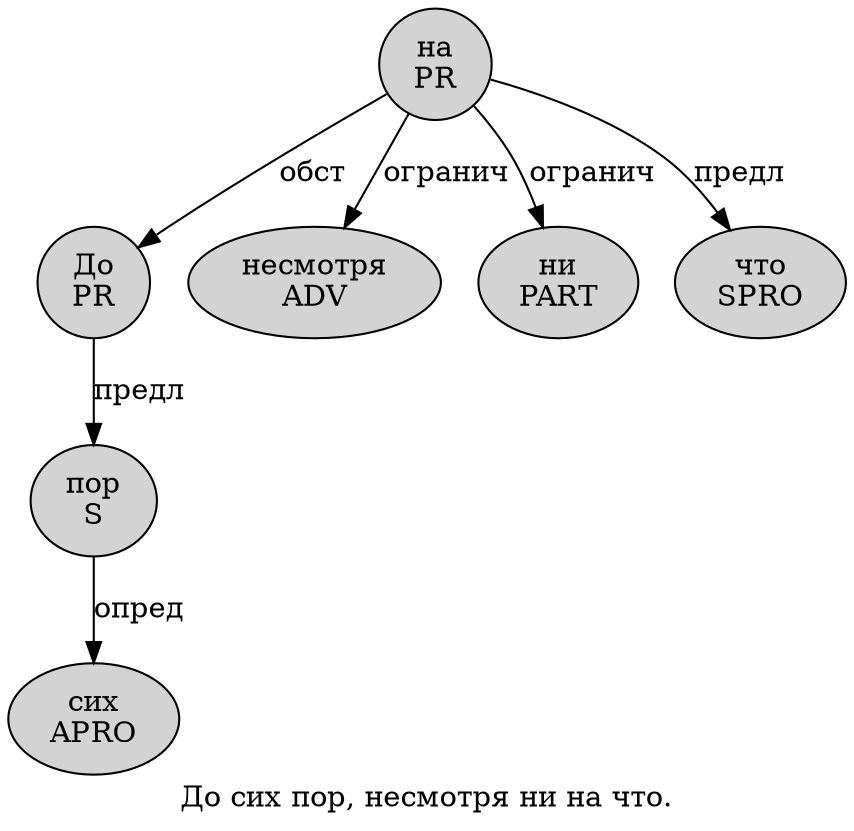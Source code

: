 digraph SENTENCE_391 {
	graph [label="До сих пор, несмотря ни на что."]
	node [style=filled]
		0 [label="До
PR" color="" fillcolor=lightgray penwidth=1 shape=ellipse]
		1 [label="сих
APRO" color="" fillcolor=lightgray penwidth=1 shape=ellipse]
		2 [label="пор
S" color="" fillcolor=lightgray penwidth=1 shape=ellipse]
		4 [label="несмотря
ADV" color="" fillcolor=lightgray penwidth=1 shape=ellipse]
		5 [label="ни
PART" color="" fillcolor=lightgray penwidth=1 shape=ellipse]
		6 [label="на
PR" color="" fillcolor=lightgray penwidth=1 shape=ellipse]
		7 [label="что
SPRO" color="" fillcolor=lightgray penwidth=1 shape=ellipse]
			0 -> 2 [label="предл"]
			2 -> 1 [label="опред"]
			6 -> 0 [label="обст"]
			6 -> 4 [label="огранич"]
			6 -> 5 [label="огранич"]
			6 -> 7 [label="предл"]
}